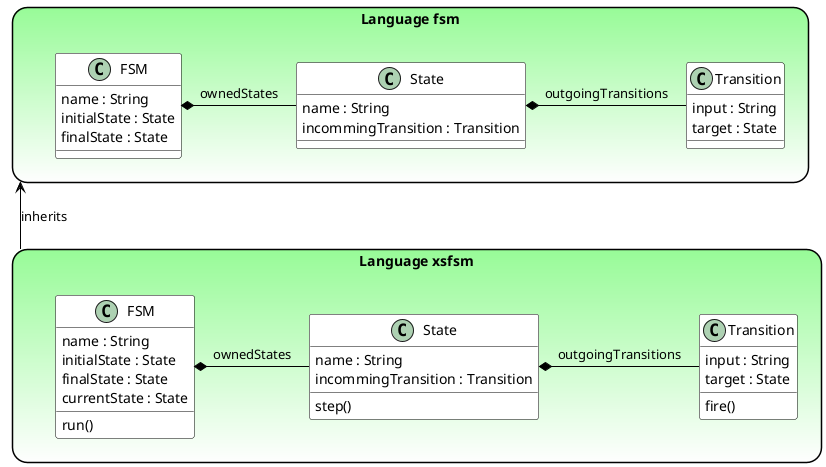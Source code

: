 @startuml
hide stereotype  
skinparam class {
	BackgroundColor White
	ArrowColor Black
	BorderColor Black
}
skinparam package {
	BackgroundColor #PaleGreen-white
	roundCorner 30
	style rectangle
}

 
package "Language fsm" as language_fsm {
	  class "FSM" as language_fsm_FSM {
	    name : String
	    initialState : State
	    finalState : State
	  }
	  class "State"  as language_fsm_State{
	    name : String
	    incommingTransition : Transition
	  }
		class "Transition"  as language_fsm_Transition {
			input : String
			target : State
		}
		language_fsm_FSM *- language_fsm_State : ownedStates
		language_fsm_State *- language_fsm_Transition : outgoingTransitions
	
}



package "Language xsfsm" as language_xsfsm  {
	  class FSM {
	    name : String
	    initialState : State
	    finalState : State
	    currentState : State
	    run()
	  }
	  class State{
	    name : String
	    incommingTransition : Transition
	    step()
	  }
	  class Transition{
	    input : String
	    target : State
	    fire()
	  }
	  FSM *- State : ownedStates
	  State *- Transition : outgoingTransitions
	
}
language_fsm <-- language_xsfsm : inherits

@enduml